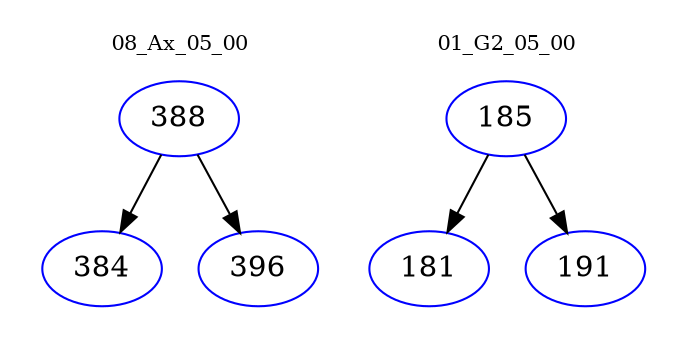 digraph{
subgraph cluster_0 {
color = white
label = "08_Ax_05_00";
fontsize=10;
T0_388 [label="388", color="blue"]
T0_388 -> T0_384 [color="black"]
T0_384 [label="384", color="blue"]
T0_388 -> T0_396 [color="black"]
T0_396 [label="396", color="blue"]
}
subgraph cluster_1 {
color = white
label = "01_G2_05_00";
fontsize=10;
T1_185 [label="185", color="blue"]
T1_185 -> T1_181 [color="black"]
T1_181 [label="181", color="blue"]
T1_185 -> T1_191 [color="black"]
T1_191 [label="191", color="blue"]
}
}

